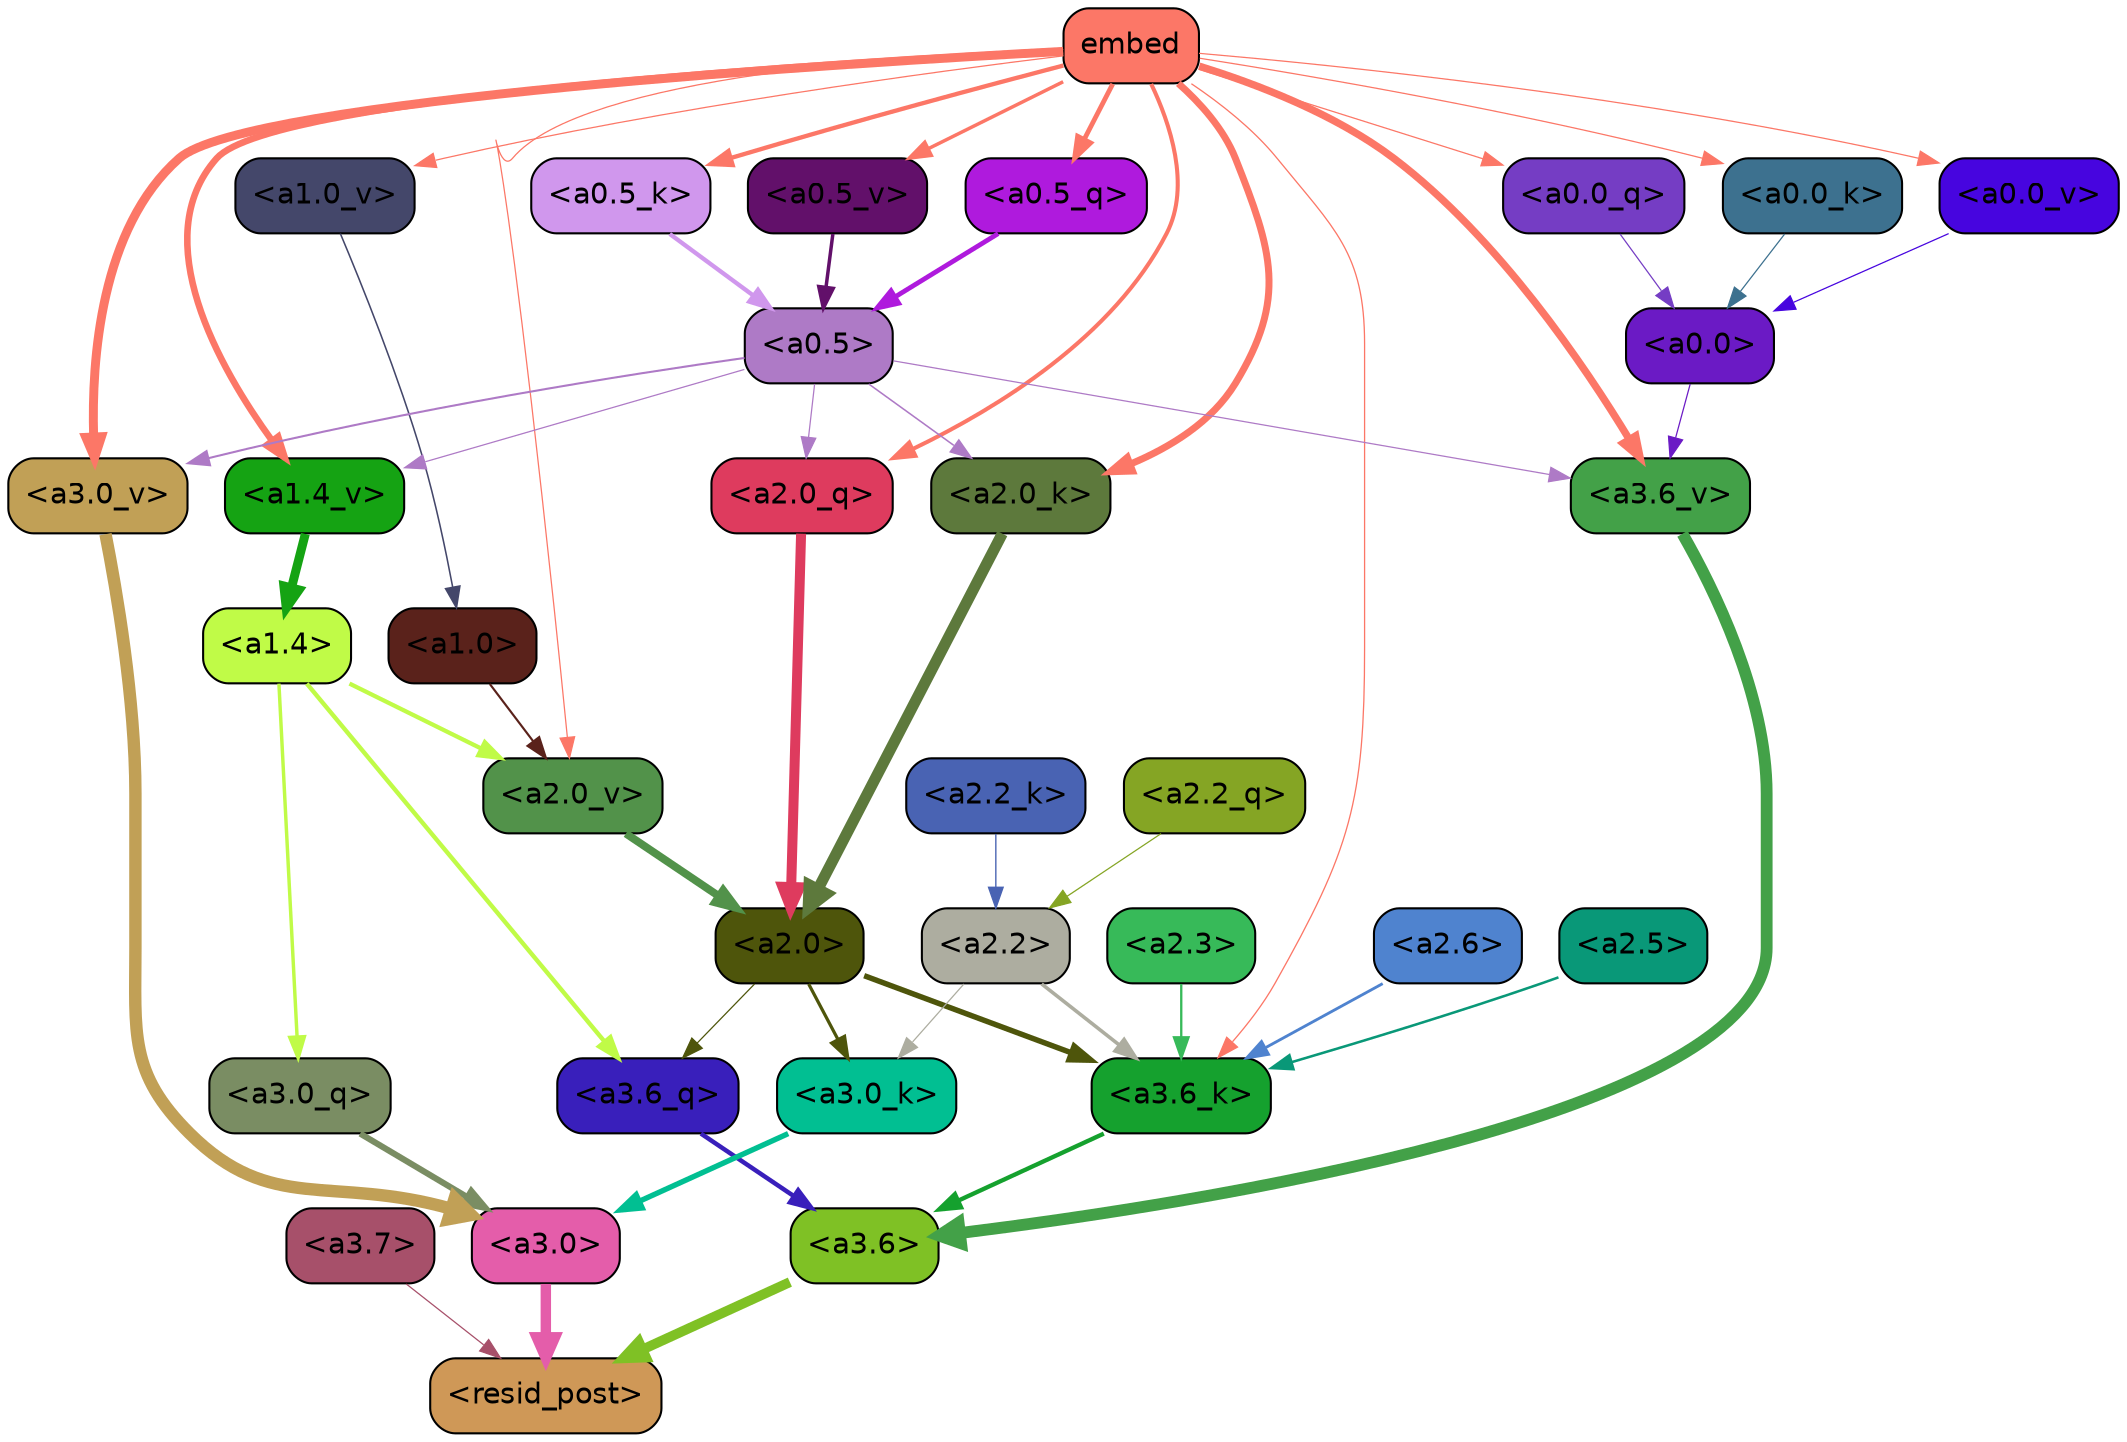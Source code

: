 strict digraph "" {
	graph [bgcolor=transparent,
		layout=dot,
		overlap=false,
		splines=true
	];
	"<a3.7>"	[color=black,
		fillcolor="#a7506a",
		fontname=Helvetica,
		shape=box,
		style="filled, rounded"];
	"<resid_post>"	[color=black,
		fillcolor="#cf9857",
		fontname=Helvetica,
		shape=box,
		style="filled, rounded"];
	"<a3.7>" -> "<resid_post>"	[color="#a7506a",
		penwidth=0.6];
	"<a3.6>"	[color=black,
		fillcolor="#7fc125",
		fontname=Helvetica,
		shape=box,
		style="filled, rounded"];
	"<a3.6>" -> "<resid_post>"	[color="#7fc125",
		penwidth=4.748674273490906];
	"<a3.0>"	[color=black,
		fillcolor="#e45daa",
		fontname=Helvetica,
		shape=box,
		style="filled, rounded"];
	"<a3.0>" -> "<resid_post>"	[color="#e45daa",
		penwidth=5.004031300544739];
	"<a3.6_q>"	[color=black,
		fillcolor="#391fbb",
		fontname=Helvetica,
		shape=box,
		style="filled, rounded"];
	"<a3.6_q>" -> "<a3.6>"	[color="#391fbb",
		penwidth=2.1656854450702667];
	"<a3.0_q>"	[color=black,
		fillcolor="#7a8d63",
		fontname=Helvetica,
		shape=box,
		style="filled, rounded"];
	"<a3.0_q>" -> "<a3.0>"	[color="#7a8d63",
		penwidth=2.95696559548378];
	"<a3.6_k>"	[color=black,
		fillcolor="#15a12e",
		fontname=Helvetica,
		shape=box,
		style="filled, rounded"];
	"<a3.6_k>" -> "<a3.6>"	[color="#15a12e",
		penwidth=2.086437076330185];
	"<a3.0_k>"	[color=black,
		fillcolor="#01bf92",
		fontname=Helvetica,
		shape=box,
		style="filled, rounded"];
	"<a3.0_k>" -> "<a3.0>"	[color="#01bf92",
		penwidth=2.5988530814647675];
	"<a3.6_v>"	[color=black,
		fillcolor="#43a148",
		fontname=Helvetica,
		shape=box,
		style="filled, rounded"];
	"<a3.6_v>" -> "<a3.6>"	[color="#43a148",
		penwidth=5.669987380504608];
	"<a3.0_v>"	[color=black,
		fillcolor="#c1a056",
		fontname=Helvetica,
		shape=box,
		style="filled, rounded"];
	"<a3.0_v>" -> "<a3.0>"	[color="#c1a056",
		penwidth=5.9515902400016785];
	"<a2.0>"	[color=black,
		fillcolor="#4e550b",
		fontname=Helvetica,
		shape=box,
		style="filled, rounded"];
	"<a2.0>" -> "<a3.6_q>"	[color="#4e550b",
		penwidth=0.6];
	"<a2.0>" -> "<a3.6_k>"	[color="#4e550b",
		penwidth=2.6423546075820923];
	"<a2.0>" -> "<a3.0_k>"	[color="#4e550b",
		penwidth=1.5482127666473389];
	"<a1.4>"	[color=black,
		fillcolor="#c0fb47",
		fontname=Helvetica,
		shape=box,
		style="filled, rounded"];
	"<a1.4>" -> "<a3.6_q>"	[color="#c0fb47",
		penwidth=2.1035547256469727];
	"<a1.4>" -> "<a3.0_q>"	[color="#c0fb47",
		penwidth=1.6541699171066284];
	"<a2.0_v>"	[color=black,
		fillcolor="#52924a",
		fontname=Helvetica,
		shape=box,
		style="filled, rounded"];
	"<a1.4>" -> "<a2.0_v>"	[color="#c0fb47",
		penwidth=2.048949420452118];
	"<a2.6>"	[color=black,
		fillcolor="#4f83cf",
		fontname=Helvetica,
		shape=box,
		style="filled, rounded"];
	"<a2.6>" -> "<a3.6_k>"	[color="#4f83cf",
		penwidth=1.3718644380569458];
	"<a2.5>"	[color=black,
		fillcolor="#099878",
		fontname=Helvetica,
		shape=box,
		style="filled, rounded"];
	"<a2.5>" -> "<a3.6_k>"	[color="#099878",
		penwidth=1.231603980064392];
	"<a2.3>"	[color=black,
		fillcolor="#37ba59",
		fontname=Helvetica,
		shape=box,
		style="filled, rounded"];
	"<a2.3>" -> "<a3.6_k>"	[color="#37ba59",
		penwidth=1.1117559671401978];
	"<a2.2>"	[color=black,
		fillcolor="#adada0",
		fontname=Helvetica,
		shape=box,
		style="filled, rounded"];
	"<a2.2>" -> "<a3.6_k>"	[color="#adada0",
		penwidth=1.7315057516098022];
	"<a2.2>" -> "<a3.0_k>"	[color="#adada0",
		penwidth=0.6];
	embed	[color=black,
		fillcolor="#fc7767",
		fontname=Helvetica,
		shape=box,
		style="filled, rounded"];
	embed -> "<a3.6_k>"	[color="#fc7767",
		penwidth=0.6229734420776367];
	embed -> "<a3.6_v>"	[color="#fc7767",
		penwidth=3.56406831741333];
	embed -> "<a3.0_v>"	[color="#fc7767",
		penwidth=4.293717980384827];
	"<a2.0_q>"	[color=black,
		fillcolor="#de3b5e",
		fontname=Helvetica,
		shape=box,
		style="filled, rounded"];
	embed -> "<a2.0_q>"	[color="#fc7767",
		penwidth=1.9479764699935913];
	"<a2.0_k>"	[color=black,
		fillcolor="#5d793c",
		fontname=Helvetica,
		shape=box,
		style="filled, rounded"];
	embed -> "<a2.0_k>"	[color="#fc7767",
		penwidth=3.348647713661194];
	embed -> "<a2.0_v>"	[color="#fc7767",
		penwidth=0.6];
	"<a1.4_v>"	[color=black,
		fillcolor="#15a313",
		fontname=Helvetica,
		shape=box,
		style="filled, rounded"];
	embed -> "<a1.4_v>"	[color="#fc7767",
		penwidth=3.1658360958099365];
	"<a1.0_v>"	[color=black,
		fillcolor="#44476a",
		fontname=Helvetica,
		shape=box,
		style="filled, rounded"];
	embed -> "<a1.0_v>"	[color="#fc7767",
		penwidth=0.6];
	"<a0.5_q>"	[color=black,
		fillcolor="#af1add",
		fontname=Helvetica,
		shape=box,
		style="filled, rounded"];
	embed -> "<a0.5_q>"	[color="#fc7767",
		penwidth=2.3033435344696045];
	"<a0.0_q>"	[color=black,
		fillcolor="#753dc4",
		fontname=Helvetica,
		shape=box,
		style="filled, rounded"];
	embed -> "<a0.0_q>"	[color="#fc7767",
		penwidth=0.6];
	"<a0.5_k>"	[color=black,
		fillcolor="#d097ed",
		fontname=Helvetica,
		shape=box,
		style="filled, rounded"];
	embed -> "<a0.5_k>"	[color="#fc7767",
		penwidth=2.0782761573791504];
	"<a0.0_k>"	[color=black,
		fillcolor="#3d718f",
		fontname=Helvetica,
		shape=box,
		style="filled, rounded"];
	embed -> "<a0.0_k>"	[color="#fc7767",
		penwidth=0.6];
	"<a0.5_v>"	[color=black,
		fillcolor="#62106a",
		fontname=Helvetica,
		shape=box,
		style="filled, rounded"];
	embed -> "<a0.5_v>"	[color="#fc7767",
		penwidth=1.6795666217803955];
	"<a0.0_v>"	[color=black,
		fillcolor="#4705df",
		fontname=Helvetica,
		shape=box,
		style="filled, rounded"];
	embed -> "<a0.0_v>"	[color="#fc7767",
		penwidth=0.6];
	"<a0.5>"	[color=black,
		fillcolor="#ae7ac6",
		fontname=Helvetica,
		shape=box,
		style="filled, rounded"];
	"<a0.5>" -> "<a3.6_v>"	[color="#ae7ac6",
		penwidth=0.6];
	"<a0.5>" -> "<a3.0_v>"	[color="#ae7ac6",
		penwidth=0.9916514158248901];
	"<a0.5>" -> "<a2.0_q>"	[color="#ae7ac6",
		penwidth=0.6];
	"<a0.5>" -> "<a2.0_k>"	[color="#ae7ac6",
		penwidth=0.7479127645492554];
	"<a0.5>" -> "<a1.4_v>"	[color="#ae7ac6",
		penwidth=0.6];
	"<a0.0>"	[color=black,
		fillcolor="#6b1ac5",
		fontname=Helvetica,
		shape=box,
		style="filled, rounded"];
	"<a0.0>" -> "<a3.6_v>"	[color="#6b1ac5",
		penwidth=0.6];
	"<a2.2_q>"	[color=black,
		fillcolor="#85a524",
		fontname=Helvetica,
		shape=box,
		style="filled, rounded"];
	"<a2.2_q>" -> "<a2.2>"	[color="#85a524",
		penwidth=0.6068362593650818];
	"<a2.0_q>" -> "<a2.0>"	[color="#de3b5e",
		penwidth=4.801594913005829];
	"<a2.2_k>"	[color=black,
		fillcolor="#4963b3",
		fontname=Helvetica,
		shape=box,
		style="filled, rounded"];
	"<a2.2_k>" -> "<a2.2>"	[color="#4963b3",
		penwidth=0.6648573875427246];
	"<a2.0_k>" -> "<a2.0>"	[color="#5d793c",
		penwidth=5.364346981048584];
	"<a2.0_v>" -> "<a2.0>"	[color="#52924a",
		penwidth=3.76983106136322];
	"<a1.0>"	[color=black,
		fillcolor="#5a221b",
		fontname=Helvetica,
		shape=box,
		style="filled, rounded"];
	"<a1.0>" -> "<a2.0_v>"	[color="#5a221b",
		penwidth=1.0333166718482971];
	"<a1.4_v>" -> "<a1.4>"	[color="#15a313",
		penwidth=4.295930981636047];
	"<a1.0_v>" -> "<a1.0>"	[color="#44476a",
		penwidth=0.7506231069564819];
	"<a0.5_q>" -> "<a0.5>"	[color="#af1add",
		penwidth=2.30334210395813];
	"<a0.0_q>" -> "<a0.0>"	[color="#753dc4",
		penwidth=0.6];
	"<a0.5_k>" -> "<a0.5>"	[color="#d097ed",
		penwidth=2.078277349472046];
	"<a0.0_k>" -> "<a0.0>"	[color="#3d718f",
		penwidth=0.6];
	"<a0.5_v>" -> "<a0.5>"	[color="#62106a",
		penwidth=1.6795680522918701];
	"<a0.0_v>" -> "<a0.0>"	[color="#4705df",
		penwidth=0.6];
}
